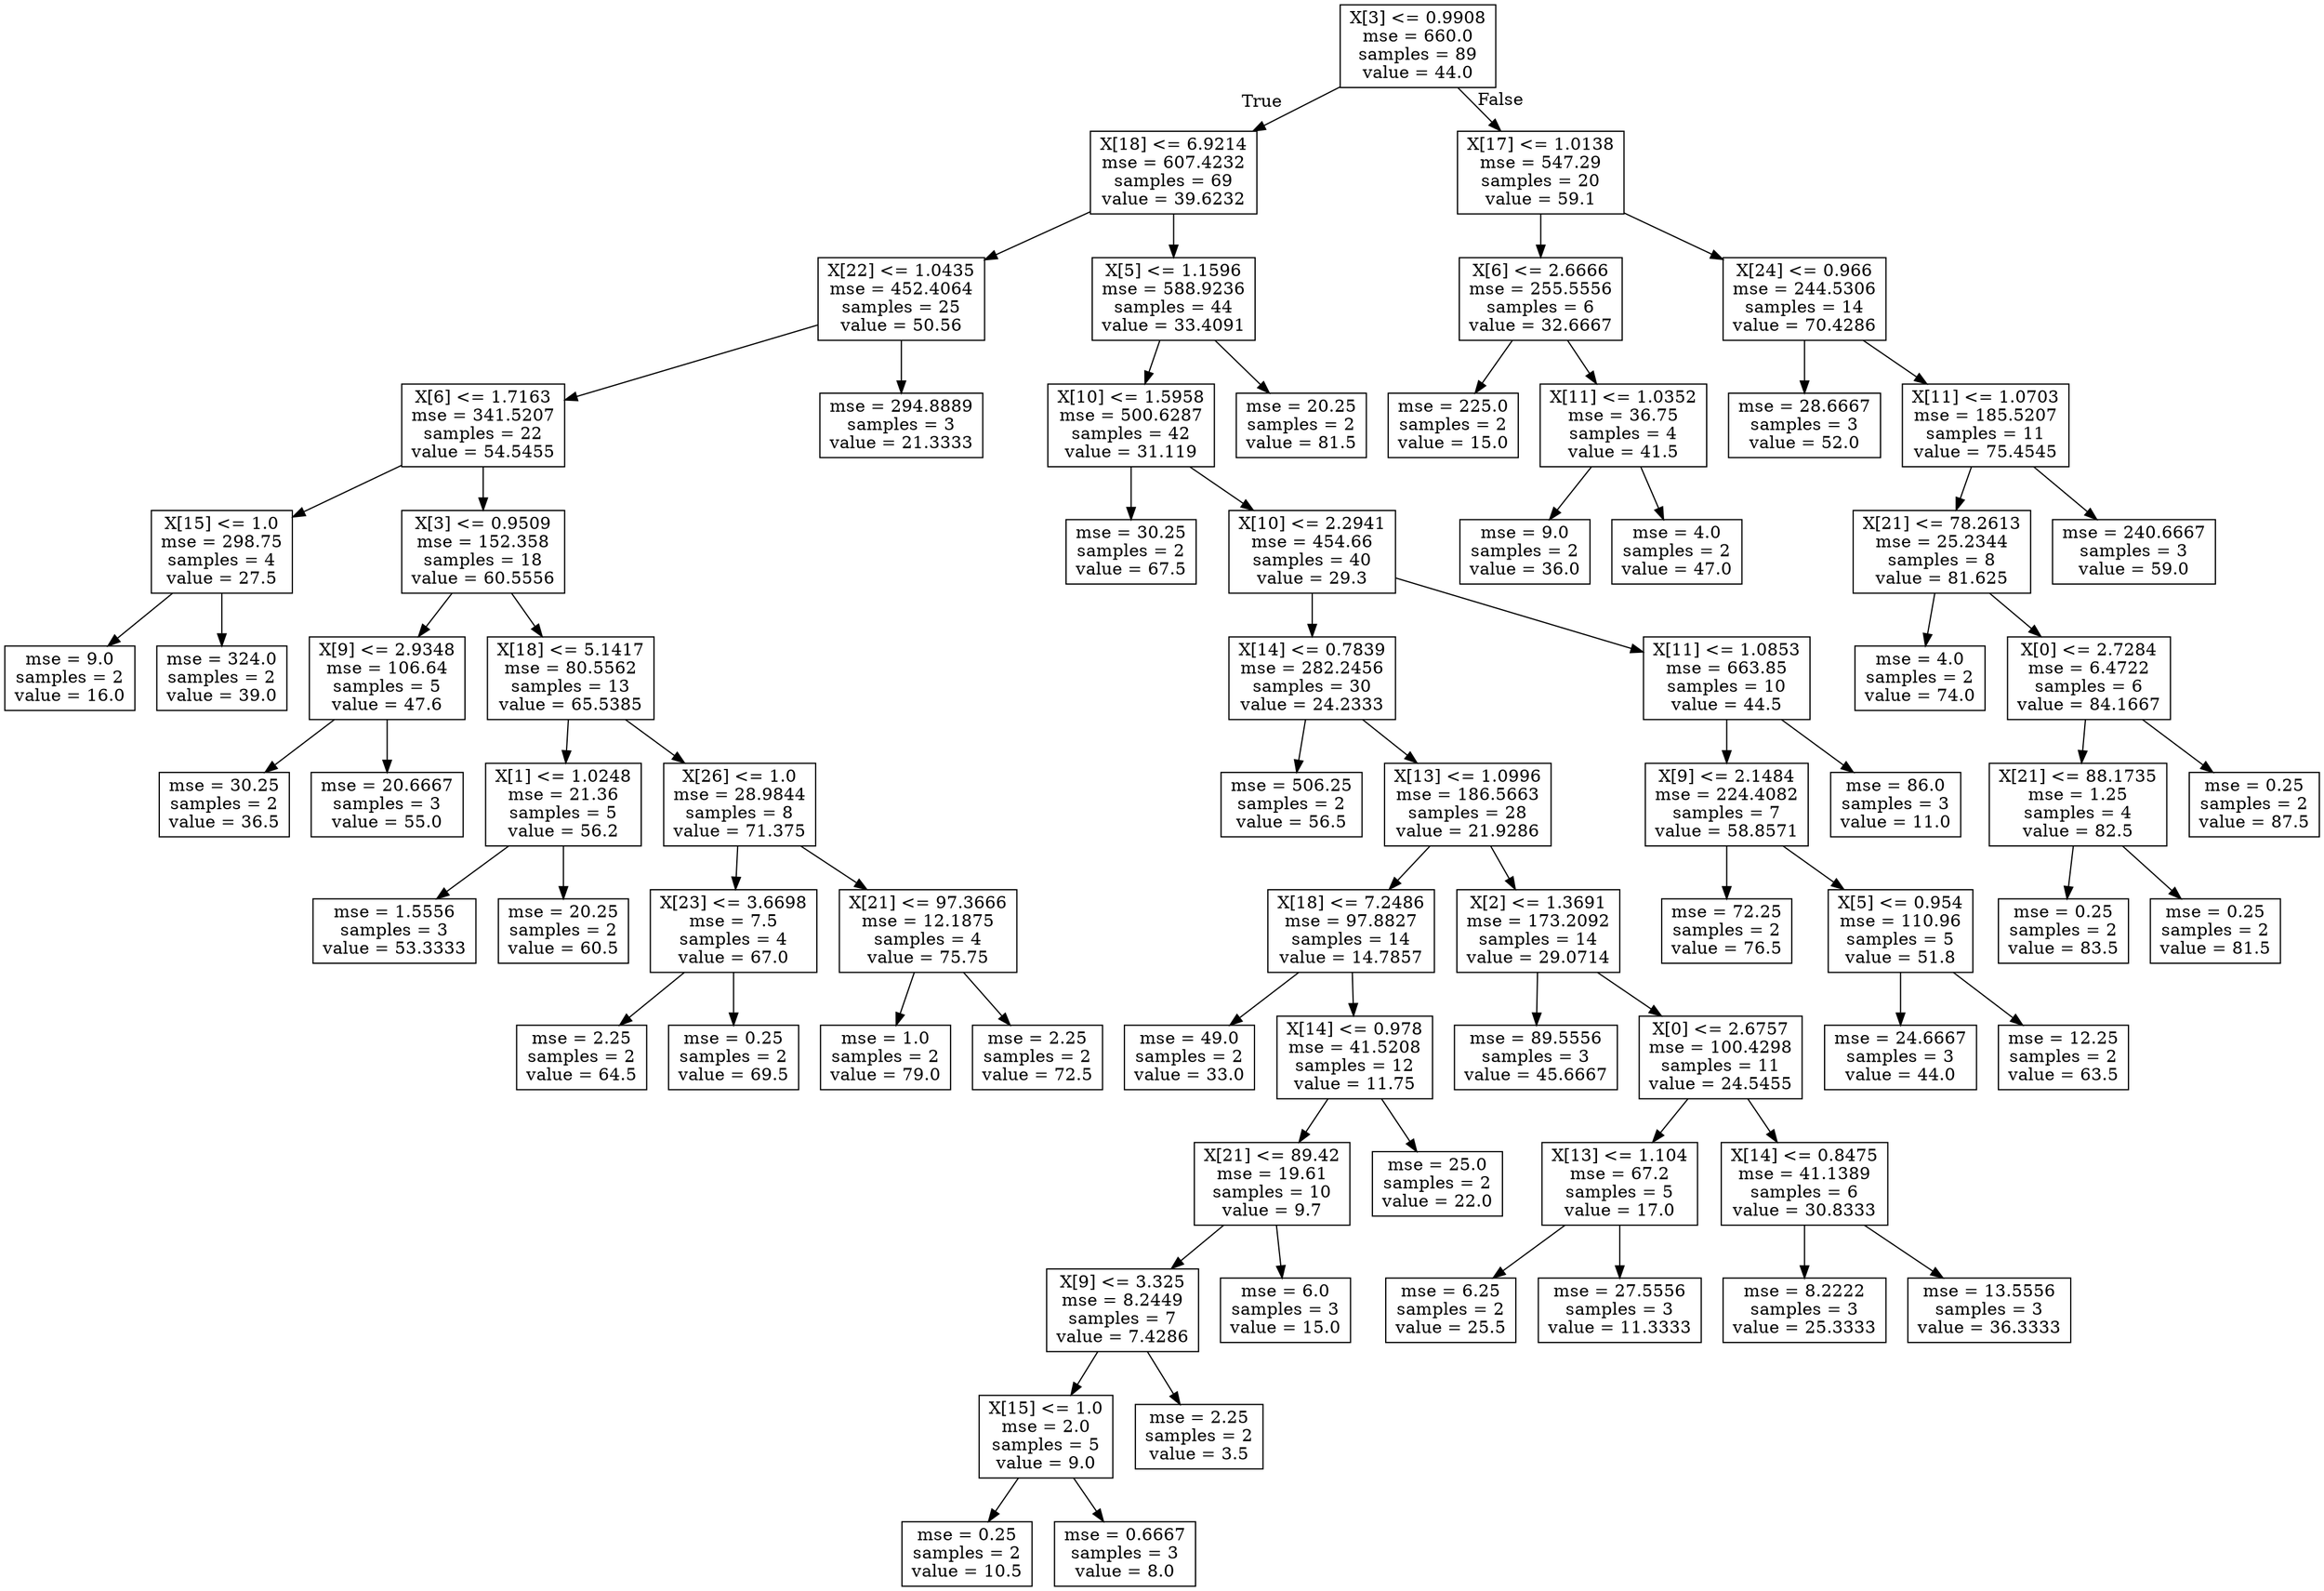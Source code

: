 digraph Tree {
node [shape=box] ;
0 [label="X[3] <= 0.9908\nmse = 660.0\nsamples = 89\nvalue = 44.0"] ;
1 [label="X[18] <= 6.9214\nmse = 607.4232\nsamples = 69\nvalue = 39.6232"] ;
0 -> 1 [labeldistance=2.5, labelangle=45, headlabel="True"] ;
2 [label="X[22] <= 1.0435\nmse = 452.4064\nsamples = 25\nvalue = 50.56"] ;
1 -> 2 ;
3 [label="X[6] <= 1.7163\nmse = 341.5207\nsamples = 22\nvalue = 54.5455"] ;
2 -> 3 ;
4 [label="X[15] <= 1.0\nmse = 298.75\nsamples = 4\nvalue = 27.5"] ;
3 -> 4 ;
5 [label="mse = 9.0\nsamples = 2\nvalue = 16.0"] ;
4 -> 5 ;
6 [label="mse = 324.0\nsamples = 2\nvalue = 39.0"] ;
4 -> 6 ;
7 [label="X[3] <= 0.9509\nmse = 152.358\nsamples = 18\nvalue = 60.5556"] ;
3 -> 7 ;
8 [label="X[9] <= 2.9348\nmse = 106.64\nsamples = 5\nvalue = 47.6"] ;
7 -> 8 ;
9 [label="mse = 30.25\nsamples = 2\nvalue = 36.5"] ;
8 -> 9 ;
10 [label="mse = 20.6667\nsamples = 3\nvalue = 55.0"] ;
8 -> 10 ;
11 [label="X[18] <= 5.1417\nmse = 80.5562\nsamples = 13\nvalue = 65.5385"] ;
7 -> 11 ;
12 [label="X[1] <= 1.0248\nmse = 21.36\nsamples = 5\nvalue = 56.2"] ;
11 -> 12 ;
13 [label="mse = 1.5556\nsamples = 3\nvalue = 53.3333"] ;
12 -> 13 ;
14 [label="mse = 20.25\nsamples = 2\nvalue = 60.5"] ;
12 -> 14 ;
15 [label="X[26] <= 1.0\nmse = 28.9844\nsamples = 8\nvalue = 71.375"] ;
11 -> 15 ;
16 [label="X[23] <= 3.6698\nmse = 7.5\nsamples = 4\nvalue = 67.0"] ;
15 -> 16 ;
17 [label="mse = 2.25\nsamples = 2\nvalue = 64.5"] ;
16 -> 17 ;
18 [label="mse = 0.25\nsamples = 2\nvalue = 69.5"] ;
16 -> 18 ;
19 [label="X[21] <= 97.3666\nmse = 12.1875\nsamples = 4\nvalue = 75.75"] ;
15 -> 19 ;
20 [label="mse = 1.0\nsamples = 2\nvalue = 79.0"] ;
19 -> 20 ;
21 [label="mse = 2.25\nsamples = 2\nvalue = 72.5"] ;
19 -> 21 ;
22 [label="mse = 294.8889\nsamples = 3\nvalue = 21.3333"] ;
2 -> 22 ;
23 [label="X[5] <= 1.1596\nmse = 588.9236\nsamples = 44\nvalue = 33.4091"] ;
1 -> 23 ;
24 [label="X[10] <= 1.5958\nmse = 500.6287\nsamples = 42\nvalue = 31.119"] ;
23 -> 24 ;
25 [label="mse = 30.25\nsamples = 2\nvalue = 67.5"] ;
24 -> 25 ;
26 [label="X[10] <= 2.2941\nmse = 454.66\nsamples = 40\nvalue = 29.3"] ;
24 -> 26 ;
27 [label="X[14] <= 0.7839\nmse = 282.2456\nsamples = 30\nvalue = 24.2333"] ;
26 -> 27 ;
28 [label="mse = 506.25\nsamples = 2\nvalue = 56.5"] ;
27 -> 28 ;
29 [label="X[13] <= 1.0996\nmse = 186.5663\nsamples = 28\nvalue = 21.9286"] ;
27 -> 29 ;
30 [label="X[18] <= 7.2486\nmse = 97.8827\nsamples = 14\nvalue = 14.7857"] ;
29 -> 30 ;
31 [label="mse = 49.0\nsamples = 2\nvalue = 33.0"] ;
30 -> 31 ;
32 [label="X[14] <= 0.978\nmse = 41.5208\nsamples = 12\nvalue = 11.75"] ;
30 -> 32 ;
33 [label="X[21] <= 89.42\nmse = 19.61\nsamples = 10\nvalue = 9.7"] ;
32 -> 33 ;
34 [label="X[9] <= 3.325\nmse = 8.2449\nsamples = 7\nvalue = 7.4286"] ;
33 -> 34 ;
35 [label="X[15] <= 1.0\nmse = 2.0\nsamples = 5\nvalue = 9.0"] ;
34 -> 35 ;
36 [label="mse = 0.25\nsamples = 2\nvalue = 10.5"] ;
35 -> 36 ;
37 [label="mse = 0.6667\nsamples = 3\nvalue = 8.0"] ;
35 -> 37 ;
38 [label="mse = 2.25\nsamples = 2\nvalue = 3.5"] ;
34 -> 38 ;
39 [label="mse = 6.0\nsamples = 3\nvalue = 15.0"] ;
33 -> 39 ;
40 [label="mse = 25.0\nsamples = 2\nvalue = 22.0"] ;
32 -> 40 ;
41 [label="X[2] <= 1.3691\nmse = 173.2092\nsamples = 14\nvalue = 29.0714"] ;
29 -> 41 ;
42 [label="mse = 89.5556\nsamples = 3\nvalue = 45.6667"] ;
41 -> 42 ;
43 [label="X[0] <= 2.6757\nmse = 100.4298\nsamples = 11\nvalue = 24.5455"] ;
41 -> 43 ;
44 [label="X[13] <= 1.104\nmse = 67.2\nsamples = 5\nvalue = 17.0"] ;
43 -> 44 ;
45 [label="mse = 6.25\nsamples = 2\nvalue = 25.5"] ;
44 -> 45 ;
46 [label="mse = 27.5556\nsamples = 3\nvalue = 11.3333"] ;
44 -> 46 ;
47 [label="X[14] <= 0.8475\nmse = 41.1389\nsamples = 6\nvalue = 30.8333"] ;
43 -> 47 ;
48 [label="mse = 8.2222\nsamples = 3\nvalue = 25.3333"] ;
47 -> 48 ;
49 [label="mse = 13.5556\nsamples = 3\nvalue = 36.3333"] ;
47 -> 49 ;
50 [label="X[11] <= 1.0853\nmse = 663.85\nsamples = 10\nvalue = 44.5"] ;
26 -> 50 ;
51 [label="X[9] <= 2.1484\nmse = 224.4082\nsamples = 7\nvalue = 58.8571"] ;
50 -> 51 ;
52 [label="mse = 72.25\nsamples = 2\nvalue = 76.5"] ;
51 -> 52 ;
53 [label="X[5] <= 0.954\nmse = 110.96\nsamples = 5\nvalue = 51.8"] ;
51 -> 53 ;
54 [label="mse = 24.6667\nsamples = 3\nvalue = 44.0"] ;
53 -> 54 ;
55 [label="mse = 12.25\nsamples = 2\nvalue = 63.5"] ;
53 -> 55 ;
56 [label="mse = 86.0\nsamples = 3\nvalue = 11.0"] ;
50 -> 56 ;
57 [label="mse = 20.25\nsamples = 2\nvalue = 81.5"] ;
23 -> 57 ;
58 [label="X[17] <= 1.0138\nmse = 547.29\nsamples = 20\nvalue = 59.1"] ;
0 -> 58 [labeldistance=2.5, labelangle=-45, headlabel="False"] ;
59 [label="X[6] <= 2.6666\nmse = 255.5556\nsamples = 6\nvalue = 32.6667"] ;
58 -> 59 ;
60 [label="mse = 225.0\nsamples = 2\nvalue = 15.0"] ;
59 -> 60 ;
61 [label="X[11] <= 1.0352\nmse = 36.75\nsamples = 4\nvalue = 41.5"] ;
59 -> 61 ;
62 [label="mse = 9.0\nsamples = 2\nvalue = 36.0"] ;
61 -> 62 ;
63 [label="mse = 4.0\nsamples = 2\nvalue = 47.0"] ;
61 -> 63 ;
64 [label="X[24] <= 0.966\nmse = 244.5306\nsamples = 14\nvalue = 70.4286"] ;
58 -> 64 ;
65 [label="mse = 28.6667\nsamples = 3\nvalue = 52.0"] ;
64 -> 65 ;
66 [label="X[11] <= 1.0703\nmse = 185.5207\nsamples = 11\nvalue = 75.4545"] ;
64 -> 66 ;
67 [label="X[21] <= 78.2613\nmse = 25.2344\nsamples = 8\nvalue = 81.625"] ;
66 -> 67 ;
68 [label="mse = 4.0\nsamples = 2\nvalue = 74.0"] ;
67 -> 68 ;
69 [label="X[0] <= 2.7284\nmse = 6.4722\nsamples = 6\nvalue = 84.1667"] ;
67 -> 69 ;
70 [label="X[21] <= 88.1735\nmse = 1.25\nsamples = 4\nvalue = 82.5"] ;
69 -> 70 ;
71 [label="mse = 0.25\nsamples = 2\nvalue = 83.5"] ;
70 -> 71 ;
72 [label="mse = 0.25\nsamples = 2\nvalue = 81.5"] ;
70 -> 72 ;
73 [label="mse = 0.25\nsamples = 2\nvalue = 87.5"] ;
69 -> 73 ;
74 [label="mse = 240.6667\nsamples = 3\nvalue = 59.0"] ;
66 -> 74 ;
}
